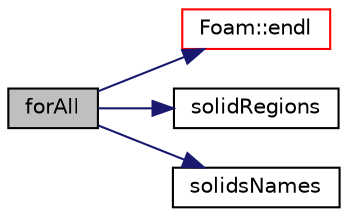 digraph "forAll"
{
  bgcolor="transparent";
  edge [fontname="Helvetica",fontsize="10",labelfontname="Helvetica",labelfontsize="10"];
  node [fontname="Helvetica",fontsize="10",shape=record];
  rankdir="LR";
  Node1 [label="forAll",height=0.2,width=0.4,color="black", fillcolor="grey75", style="filled", fontcolor="black"];
  Node1 -> Node2 [color="midnightblue",fontsize="10",style="solid",fontname="Helvetica"];
  Node2 [label="Foam::endl",height=0.2,width=0.4,color="red",URL="$a10974.html#a2db8fe02a0d3909e9351bb4275b23ce4",tooltip="Add newline and flush stream. "];
  Node1 -> Node3 [color="midnightblue",fontsize="10",style="solid",fontname="Helvetica"];
  Node3 [label="solidRegions",height=0.2,width=0.4,color="black",URL="$a03310.html#a29b90a4a37ed7eee2a08edd797e3b03e"];
  Node1 -> Node4 [color="midnightblue",fontsize="10",style="solid",fontname="Helvetica"];
  Node4 [label="solidsNames",height=0.2,width=0.4,color="black",URL="$a03310.html#a9a3abd67309452b4d5f3100d93bfcdd6"];
}
